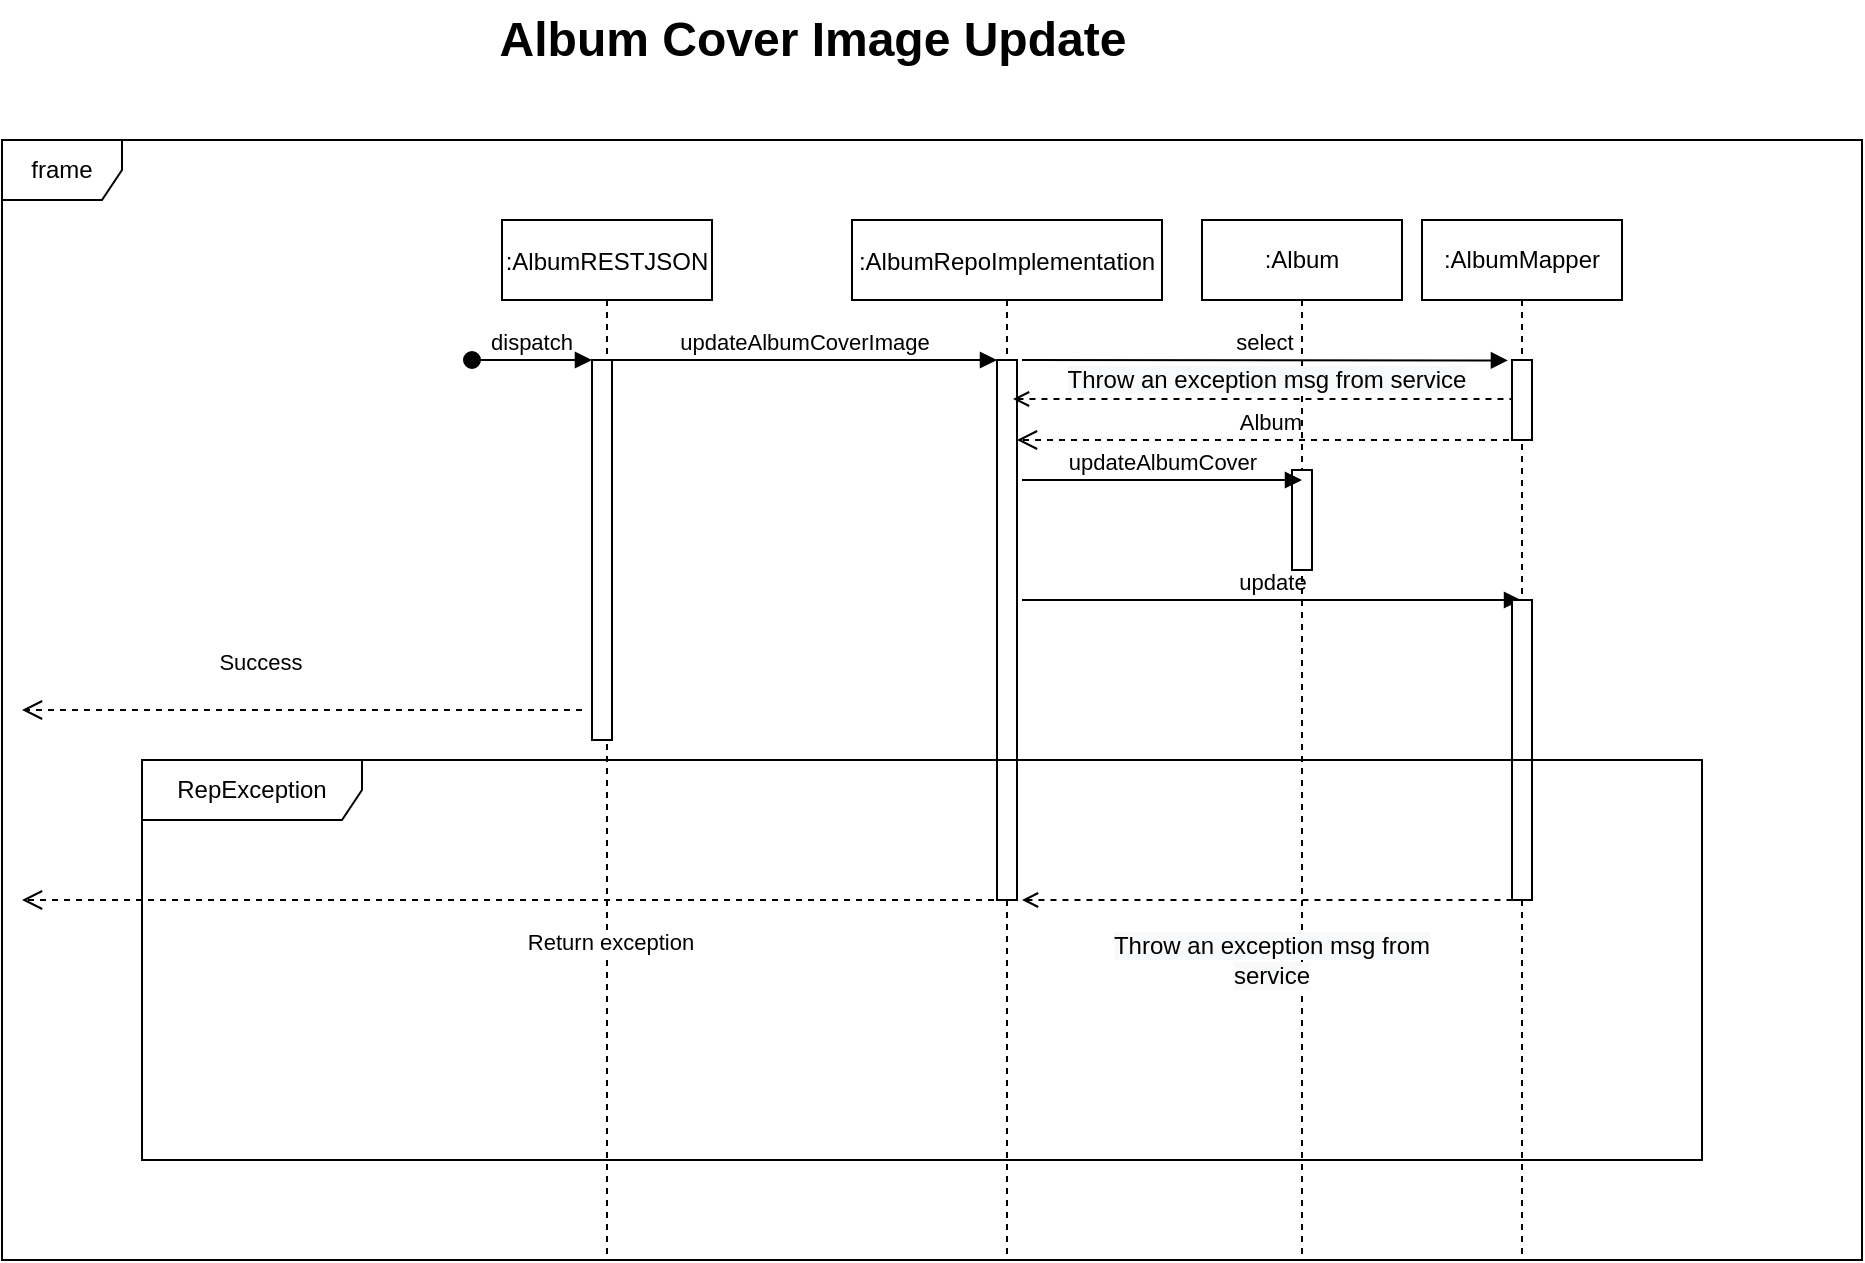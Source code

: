 <mxfile version="14.5.0" type="device"><diagram id="Lm_KMfJt2iaog1OWBfOd" name="Page-1"><mxGraphModel dx="2060" dy="647" grid="1" gridSize="10" guides="1" tooltips="1" connect="1" arrows="1" fold="1" page="1" pageScale="1" pageWidth="850" pageHeight="1100" math="0" shadow="0"><root><mxCell id="0"/><mxCell id="1" parent="0"/><mxCell id="sepr-tMVoQw98itkuwN9-1" value=":AlbumRESTJSON" style="shape=umlLifeline;perimeter=lifelinePerimeter;container=1;collapsible=0;recursiveResize=0;rounded=0;shadow=0;strokeWidth=1;" vertex="1" parent="1"><mxGeometry x="100" y="240" width="105" height="520" as="geometry"/></mxCell><mxCell id="sepr-tMVoQw98itkuwN9-2" value="" style="points=[];perimeter=orthogonalPerimeter;rounded=0;shadow=0;strokeWidth=1;" vertex="1" parent="sepr-tMVoQw98itkuwN9-1"><mxGeometry x="45" y="70" width="10" height="190" as="geometry"/></mxCell><mxCell id="sepr-tMVoQw98itkuwN9-3" value="dispatch" style="verticalAlign=bottom;startArrow=oval;endArrow=block;startSize=8;shadow=0;strokeWidth=1;" edge="1" parent="sepr-tMVoQw98itkuwN9-1" target="sepr-tMVoQw98itkuwN9-2"><mxGeometry relative="1" as="geometry"><mxPoint x="-15" y="70" as="sourcePoint"/></mxGeometry></mxCell><mxCell id="sepr-tMVoQw98itkuwN9-4" value=":AlbumRepoImplementation" style="shape=umlLifeline;perimeter=lifelinePerimeter;container=1;collapsible=0;recursiveResize=0;rounded=0;shadow=0;strokeWidth=1;" vertex="1" parent="1"><mxGeometry x="275" y="240" width="155" height="520" as="geometry"/></mxCell><mxCell id="sepr-tMVoQw98itkuwN9-5" value="" style="points=[];perimeter=orthogonalPerimeter;rounded=0;shadow=0;strokeWidth=1;" vertex="1" parent="sepr-tMVoQw98itkuwN9-4"><mxGeometry x="72.5" y="70" width="10" height="270" as="geometry"/></mxCell><mxCell id="sepr-tMVoQw98itkuwN9-6" value="select" style="html=1;verticalAlign=bottom;endArrow=block;entryX=-0.203;entryY=0.005;entryDx=0;entryDy=0;entryPerimeter=0;" edge="1" parent="sepr-tMVoQw98itkuwN9-4" target="sepr-tMVoQw98itkuwN9-12"><mxGeometry width="80" relative="1" as="geometry"><mxPoint x="85" y="70" as="sourcePoint"/><mxPoint x="165" y="70" as="targetPoint"/></mxGeometry></mxCell><mxCell id="sepr-tMVoQw98itkuwN9-7" value="Album" style="html=1;verticalAlign=bottom;endArrow=open;dashed=1;endSize=8;" edge="1" parent="sepr-tMVoQw98itkuwN9-4" source="sepr-tMVoQw98itkuwN9-10"><mxGeometry relative="1" as="geometry"><mxPoint x="162.5" y="110" as="sourcePoint"/><mxPoint x="82.5" y="110" as="targetPoint"/></mxGeometry></mxCell><mxCell id="sepr-tMVoQw98itkuwN9-8" value="update" style="html=1;verticalAlign=bottom;endArrow=block;" edge="1" parent="sepr-tMVoQw98itkuwN9-4" target="sepr-tMVoQw98itkuwN9-10"><mxGeometry width="80" relative="1" as="geometry"><mxPoint x="85" y="190" as="sourcePoint"/><mxPoint x="165" y="190" as="targetPoint"/></mxGeometry></mxCell><mxCell id="sepr-tMVoQw98itkuwN9-9" value="updateAlbumCoverImage" style="verticalAlign=bottom;endArrow=block;entryX=0;entryY=0;shadow=0;strokeWidth=1;" edge="1" parent="1" source="sepr-tMVoQw98itkuwN9-2" target="sepr-tMVoQw98itkuwN9-5"><mxGeometry relative="1" as="geometry"><mxPoint x="250" y="320" as="sourcePoint"/></mxGeometry></mxCell><mxCell id="sepr-tMVoQw98itkuwN9-10" value=":AlbumMapper" style="shape=umlLifeline;perimeter=lifelinePerimeter;whiteSpace=wrap;html=1;container=1;collapsible=0;recursiveResize=0;outlineConnect=0;" vertex="1" parent="1"><mxGeometry x="560" y="240" width="100" height="520" as="geometry"/></mxCell><mxCell id="sepr-tMVoQw98itkuwN9-11" value="" style="html=1;points=[];perimeter=orthogonalPerimeter;" vertex="1" parent="sepr-tMVoQw98itkuwN9-10"><mxGeometry x="45" y="190" width="10" height="150" as="geometry"/></mxCell><mxCell id="sepr-tMVoQw98itkuwN9-12" value="" style="html=1;points=[];perimeter=orthogonalPerimeter;" vertex="1" parent="1"><mxGeometry x="605" y="310" width="10" height="40" as="geometry"/></mxCell><mxCell id="sepr-tMVoQw98itkuwN9-13" value=":Album" style="shape=umlLifeline;perimeter=lifelinePerimeter;whiteSpace=wrap;html=1;container=1;collapsible=0;recursiveResize=0;outlineConnect=0;" vertex="1" parent="1"><mxGeometry x="450" y="240" width="100" height="520" as="geometry"/></mxCell><mxCell id="sepr-tMVoQw98itkuwN9-14" value="" style="html=1;points=[];perimeter=orthogonalPerimeter;" vertex="1" parent="sepr-tMVoQw98itkuwN9-13"><mxGeometry x="45" y="125" width="10" height="50" as="geometry"/></mxCell><mxCell id="sepr-tMVoQw98itkuwN9-15" value="updateAlbumCover" style="html=1;verticalAlign=bottom;endArrow=block;" edge="1" parent="1"><mxGeometry width="80" relative="1" as="geometry"><mxPoint x="360" y="370" as="sourcePoint"/><mxPoint x="500" y="370" as="targetPoint"/></mxGeometry></mxCell><mxCell id="sepr-tMVoQw98itkuwN9-16" value="Success" style="html=1;verticalAlign=bottom;endArrow=open;dashed=1;endSize=8;" edge="1" parent="1"><mxGeometry x="0.155" y="-15" relative="1" as="geometry"><mxPoint x="140" y="485" as="sourcePoint"/><mxPoint x="-140" y="485" as="targetPoint"/><mxPoint as="offset"/></mxGeometry></mxCell><mxCell id="sepr-tMVoQw98itkuwN9-17" value="Album Cover Image Update" style="text;strokeColor=none;fillColor=none;html=1;fontSize=24;fontStyle=1;verticalAlign=middle;align=center;" vertex="1" parent="1"><mxGeometry x="90" y="130" width="330" height="40" as="geometry"/></mxCell><mxCell id="sepr-tMVoQw98itkuwN9-22" value="" style="endArrow=none;dashed=1;html=1;exitX=0.5;exitY=1;exitDx=0;exitDy=0;startArrow=open;startFill=0;" edge="1" parent="1" target="sepr-tMVoQw98itkuwN9-10"><mxGeometry width="50" height="50" relative="1" as="geometry"><mxPoint x="360" y="580" as="sourcePoint"/><mxPoint x="450" y="530" as="targetPoint"/></mxGeometry></mxCell><mxCell id="sepr-tMVoQw98itkuwN9-28" value="&#10;&#10;&lt;span style=&quot;color: rgb(0, 0, 0); font-family: helvetica; font-size: 12px; font-style: normal; font-weight: 400; letter-spacing: normal; text-align: center; text-indent: 0px; text-transform: none; word-spacing: 0px; background-color: rgb(248, 249, 250); display: inline; float: none;&quot;&gt;Throw an exception msg from service&lt;/span&gt;&#10;&#10;" style="text;html=1;strokeColor=none;fillColor=none;align=center;verticalAlign=middle;whiteSpace=wrap;rounded=0;" vertex="1" parent="1"><mxGeometry x="390" y="600" width="190" height="20" as="geometry"/></mxCell><mxCell id="sepr-tMVoQw98itkuwN9-29" value="Return exception" style="html=1;verticalAlign=bottom;endArrow=open;dashed=1;endSize=8;" edge="1" parent="1"><mxGeometry x="-0.193" y="30" relative="1" as="geometry"><mxPoint x="352" y="580" as="sourcePoint"/><mxPoint x="-140" y="580" as="targetPoint"/><mxPoint as="offset"/></mxGeometry></mxCell><mxCell id="sepr-tMVoQw98itkuwN9-37" value="" style="endArrow=none;dashed=1;html=1;exitX=0.5;exitY=1;exitDx=0;exitDy=0;startArrow=open;startFill=0;" edge="1" parent="1"><mxGeometry width="50" height="50" relative="1" as="geometry"><mxPoint x="355.5" y="329.5" as="sourcePoint"/><mxPoint x="605" y="329.5" as="targetPoint"/></mxGeometry></mxCell><mxCell id="sepr-tMVoQw98itkuwN9-38" value="&#10;&#10;&lt;span style=&quot;color: rgb(0, 0, 0); font-family: helvetica; font-size: 12px; font-style: normal; font-weight: 400; letter-spacing: normal; text-align: center; text-indent: 0px; text-transform: none; word-spacing: 0px; background-color: rgb(248, 249, 250); display: inline; float: none;&quot;&gt;Throw an exception msg from service&lt;/span&gt;&#10;&#10;" style="text;html=1;strokeColor=none;fillColor=none;align=center;verticalAlign=middle;whiteSpace=wrap;rounded=0;" vertex="1" parent="1"><mxGeometry x="370" y="310" width="225" height="20" as="geometry"/></mxCell><mxCell id="sepr-tMVoQw98itkuwN9-41" value="RepException" style="shape=umlFrame;whiteSpace=wrap;html=1;width=110;height=30;" vertex="1" parent="1"><mxGeometry x="-80" y="510" width="780" height="200" as="geometry"/></mxCell><mxCell id="sepr-tMVoQw98itkuwN9-45" value="frame" style="shape=umlFrame;whiteSpace=wrap;html=1;" vertex="1" parent="1"><mxGeometry x="-150" y="200" width="930" height="560" as="geometry"/></mxCell></root></mxGraphModel></diagram></mxfile>